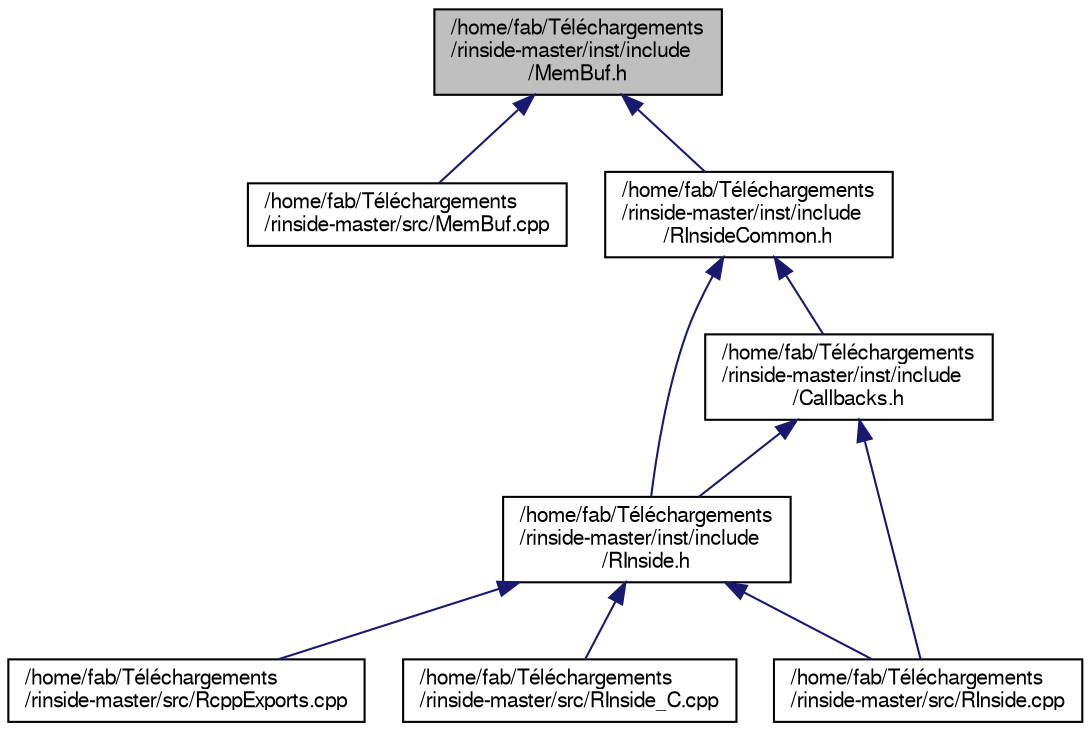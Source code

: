 digraph "/home/fab/Téléchargements/rinside-master/inst/include/MemBuf.h"
{
 // LATEX_PDF_SIZE
  bgcolor="transparent";
  edge [fontname="FreeSans",fontsize="10",labelfontname="FreeSans",labelfontsize="10"];
  node [fontname="FreeSans",fontsize="10",shape=record];
  Node1 [label="/home/fab/Téléchargements\l/rinside-master/inst/include\l/MemBuf.h",height=0.2,width=0.4,color="black", fillcolor="grey75", style="filled", fontcolor="black",tooltip=" "];
  Node1 -> Node2 [dir="back",color="midnightblue",fontsize="10",style="solid"];
  Node2 [label="/home/fab/Téléchargements\l/rinside-master/src/MemBuf.cpp",height=0.2,width=0.4,color="black",URL="$MemBuf_8cpp.html",tooltip=" "];
  Node1 -> Node3 [dir="back",color="midnightblue",fontsize="10",style="solid"];
  Node3 [label="/home/fab/Téléchargements\l/rinside-master/inst/include\l/RInsideCommon.h",height=0.2,width=0.4,color="black",URL="$RInsideCommon_8h.html",tooltip=" "];
  Node3 -> Node4 [dir="back",color="midnightblue",fontsize="10",style="solid"];
  Node4 [label="/home/fab/Téléchargements\l/rinside-master/inst/include\l/RInside.h",height=0.2,width=0.4,color="black",URL="$RInside_8h.html",tooltip=" "];
  Node4 -> Node5 [dir="back",color="midnightblue",fontsize="10",style="solid"];
  Node5 [label="/home/fab/Téléchargements\l/rinside-master/src/RcppExports.cpp",height=0.2,width=0.4,color="black",URL="$RcppExports_8cpp.html",tooltip=" "];
  Node4 -> Node6 [dir="back",color="midnightblue",fontsize="10",style="solid"];
  Node6 [label="/home/fab/Téléchargements\l/rinside-master/src/RInside.cpp",height=0.2,width=0.4,color="black",URL="$RInside_8cpp.html",tooltip=" "];
  Node4 -> Node7 [dir="back",color="midnightblue",fontsize="10",style="solid"];
  Node7 [label="/home/fab/Téléchargements\l/rinside-master/src/RInside_C.cpp",height=0.2,width=0.4,color="black",URL="$RInside__C_8cpp.html",tooltip=" "];
  Node3 -> Node8 [dir="back",color="midnightblue",fontsize="10",style="solid"];
  Node8 [label="/home/fab/Téléchargements\l/rinside-master/inst/include\l/Callbacks.h",height=0.2,width=0.4,color="black",URL="$Callbacks_8h.html",tooltip=" "];
  Node8 -> Node4 [dir="back",color="midnightblue",fontsize="10",style="solid"];
  Node8 -> Node6 [dir="back",color="midnightblue",fontsize="10",style="solid"];
}
